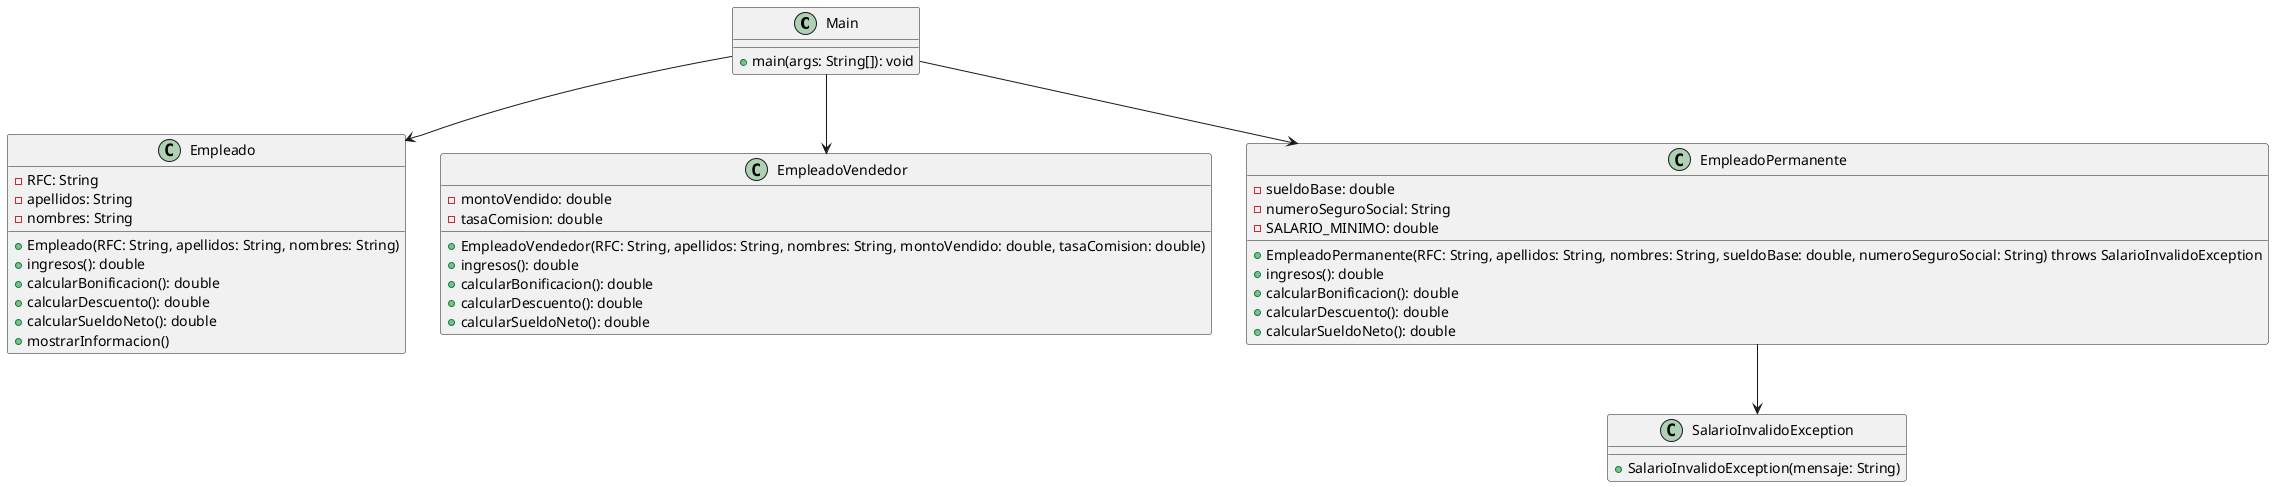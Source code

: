 @startuml Diagrama

class Main {
  +main(args: String[]): void
}

class Empleado {
  -RFC: String
  -apellidos: String
  -nombres: String
  +Empleado(RFC: String, apellidos: String, nombres: String)
  +ingresos(): double
  +calcularBonificacion(): double
  +calcularDescuento(): double
  +calcularSueldoNeto(): double
  +mostrarInformacion()
}

class EmpleadoVendedor {
  -montoVendido: double
  -tasaComision: double
  +EmpleadoVendedor(RFC: String, apellidos: String, nombres: String, montoVendido: double, tasaComision: double)
  +ingresos(): double
  +calcularBonificacion(): double
  +calcularDescuento(): double
  +calcularSueldoNeto(): double
}

class EmpleadoPermanente {
  -sueldoBase: double
  -numeroSeguroSocial: String
  -SALARIO_MINIMO: double
  +EmpleadoPermanente(RFC: String, apellidos: String, nombres: String, sueldoBase: double, numeroSeguroSocial: String) throws SalarioInvalidoException
  +ingresos(): double
  +calcularBonificacion(): double
  +calcularDescuento(): double
  +calcularSueldoNeto(): double
}

class SalarioInvalidoException {
  +SalarioInvalidoException(mensaje: String)
}

Main --> Empleado
Main --> EmpleadoVendedor
Main --> EmpleadoPermanente
EmpleadoPermanente --> SalarioInvalidoException

@enduml
